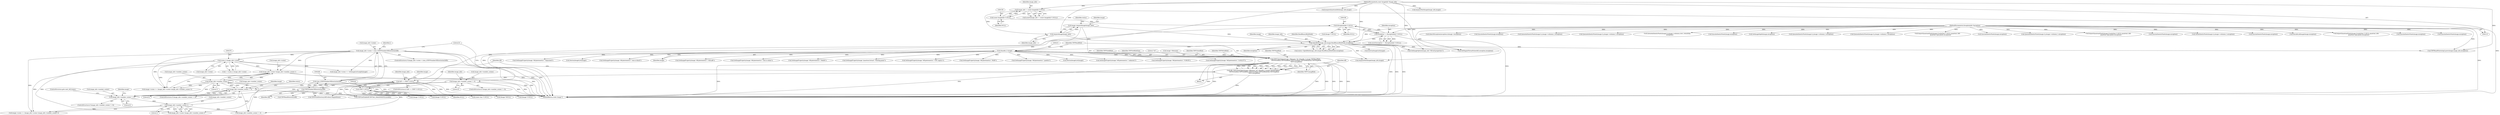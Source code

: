 digraph "0_ImageMagick_f8877abac8e568b2f339cca70c2c3c1b6eaec288@pointer" {
"1003306" [label="(Call,image_info->scene+image_info->number_scenes-1)"];
"1000263" [label="(Call,image_info->scene < (size_t)TIFFNumberOfDirectories(tiff))"];
"1000267" [label="(Call,(size_t)TIFFNumberOfDirectories(tiff))"];
"1000269" [label="(Call,TIFFNumberOfDirectories(tiff))"];
"1000241" [label="(Call,tiff == (TIFF *) NULL)"];
"1000223" [label="(Call,tiff=TIFFClientOpen(image->filename,\"rb\",(thandle_t) image,TIFFReadBlob,\n    TIFFWriteBlob,TIFFSeekBlob,TIFFCloseBlob,TIFFGetBlobSize,TIFFMapBlob,\n    TIFFUnmapBlob))"];
"1000225" [label="(Call,TIFFClientOpen(image->filename,\"rb\",(thandle_t) image,TIFFReadBlob,\n    TIFFWriteBlob,TIFFSeekBlob,TIFFCloseBlob,TIFFGetBlobSize,TIFFMapBlob,\n    TIFFUnmapBlob))"];
"1000230" [label="(Call,(thandle_t) image)"];
"1000200" [label="(Call,OpenBlob(image_info,image,ReadBinaryBlobMode,exception))"];
"1000196" [label="(Call,AcquireImage(image_info))"];
"1000156" [label="(Call,image_info != (const ImageInfo *) NULL)"];
"1000116" [label="(MethodParameterIn,const ImageInfo *image_info)"];
"1000158" [label="(Call,(const ImageInfo *) NULL)"];
"1000194" [label="(Call,image=AcquireImage(image_info))"];
"1000183" [label="(Call,exception != (ExceptionInfo *) NULL)"];
"1000117" [label="(MethodParameterIn,ExceptionInfo *exception)"];
"1000185" [label="(Call,(ExceptionInfo *) NULL)"];
"1000243" [label="(Call,(TIFF *) NULL)"];
"1000278" [label="(Call,(ssize_t) image_info->scene)"];
"1003310" [label="(Call,image_info->number_scenes-1)"];
"1003296" [label="(Call,image_info->number_scenes != 0)"];
"1001519" [label="(Call,image_info->number_scenes-1)"];
"1001505" [label="(Call,image_info->number_scenes != 0)"];
"1000256" [label="(Call,image_info->number_scenes != 0)"];
"1003381" [label="(Call,image_info->number_scenes != 0)"];
"1000202" [label="(Identifier,image)"];
"1000182" [label="(Call,assert(exception != (ExceptionInfo *) NULL))"];
"1001515" [label="(Call,image_info->scene+image_info->number_scenes-1)"];
"1000212" [label="(Call,DestroyImageList(image))"];
"1002990" [label="(Call,SyncAuthenticPixels(image,exception))"];
"1000276" [label="(Call,i < (ssize_t) image_info->scene)"];
"1000194" [label="(Call,image=AcquireImage(image_info))"];
"1001494" [label="(Call,GetImageDepth(image,exception))"];
"1000278" [label="(Call,(ssize_t) image_info->scene)"];
"1000197" [label="(Identifier,image_info)"];
"1001115" [label="(Call,AcquireQuantumInfo(image_info,image))"];
"1001509" [label="(Literal,0)"];
"1003137" [label="(Call,QueueAuthenticPixels(image,0,y,image->columns,1,exception))"];
"1000514" [label="(Call,SetImageProperty(image,\"tiff:photometric\",\"LOGLUV\"))"];
"1000257" [label="(Call,image_info->number_scenes)"];
"1000345" [label="(Call,TIFFPrintDirectory(tiff,stdout,MagickFalse))"];
"1000236" [label="(Identifier,TIFFCloseBlob)"];
"1000260" [label="(Literal,0)"];
"1000532" [label="(Call,SetImageProperty(image,\"tiff:photometric\",\"separated\"))"];
"1002329" [label="(Call,QueueAuthenticPixels(image,0,y,image->columns,1,exception))"];
"1000249" [label="(Call,DestroyImageList(image))"];
"1000117" [label="(MethodParameterIn,ExceptionInfo *exception)"];
"1000234" [label="(Identifier,TIFFWriteBlob)"];
"1001511" [label="(Call,image->scene >= (image_info->scene+image_info->number_scenes-1))"];
"1000195" [label="(Identifier,image)"];
"1001523" [label="(Literal,1)"];
"1003302" [label="(Call,image->scene >= (image_info->scene+image_info->number_scenes-1))"];
"1001504" [label="(ControlStructure,if (image_info->number_scenes != 0))"];
"1001519" [label="(Call,image_info->number_scenes-1)"];
"1003406" [label="(MethodReturn,static Image *)"];
"1000199" [label="(Identifier,status)"];
"1003314" [label="(Literal,1)"];
"1003306" [label="(Call,image_info->scene+image_info->number_scenes-1)"];
"1000238" [label="(Identifier,TIFFMapBlob)"];
"1000158" [label="(Call,(const ImageInfo *) NULL)"];
"1000241" [label="(Call,tiff == (TIFF *) NULL)"];
"1003297" [label="(Call,image_info->number_scenes)"];
"1000460" [label="(Call,SetImageProperty(image,\"tiff:photometric\",\"min-is-black\"))"];
"1003311" [label="(Call,image_info->number_scenes)"];
"1000736" [label="(Call,(const char *) NULL)"];
"1000269" [label="(Call,TIFFNumberOfDirectories(tiff))"];
"1000232" [label="(Identifier,image)"];
"1002244" [label="(Call,ImportQuantumPixels(image,(CacheView *) NULL,quantum_info,\n              quantum_type,pixels,exception))"];
"1003304" [label="(Identifier,image)"];
"1000184" [label="(Identifier,exception)"];
"1000233" [label="(Identifier,TIFFReadBlob)"];
"1000265" [label="(Identifier,image_info)"];
"1000160" [label="(Identifier,NULL)"];
"1000496" [label="(Call,SetImageProperty(image,\"tiff:photometric\",\"CIELAB\"))"];
"1000280" [label="(Call,image_info->scene)"];
"1000196" [label="(Call,AcquireImage(image_info))"];
"1000155" [label="(Call,assert(image_info != (const ImageInfo *) NULL))"];
"1000248" [label="(Identifier,image)"];
"1002450" [label="(Call,SyncAuthenticPixels(image,exception))"];
"1002510" [label="(Call,QueueAuthenticPixels(image,0,y,image->columns,1,exception))"];
"1000156" [label="(Call,image_info != (const ImageInfo *) NULL)"];
"1001513" [label="(Identifier,image)"];
"1000262" [label="(ControlStructure,if (image_info->scene < (size_t)TIFFNumberOfDirectories(tiff)))"];
"1001867" [label="(Call,ImportQuantumPixels(image,(CacheView *) NULL,quantum_info,\n            quantum_type,pixels,exception))"];
"1000201" [label="(Identifier,image_info)"];
"1002629" [label="(Call,SyncAuthenticPixels(image,exception))"];
"1002158" [label="(Call,GetAuthenticPixels(image,0,y,image->columns,1,exception))"];
"1000469" [label="(Call,SetImageProperty(image,\"tiff:photometric\",\"min-is-white\"))"];
"1000310" [label="(Call,AcquireNextImage(image_info,image))"];
"1003400" [label="(Call,(Image *)NULL)"];
"1000290" [label="(Call,TIFFReadDirectory(tiff))"];
"1000258" [label="(Identifier,image_info)"];
"1002077" [label="(Call,SyncAuthenticPixels(image,exception))"];
"1003265" [label="(Call,DecodeLabImage(image,exception))"];
"1000523" [label="(Call,SetImageProperty(image,\"tiff:photometric\",\"MASK\"))"];
"1003317" [label="(Identifier,status)"];
"1000449" [label="(Call,SetImageProperty(image,\"quantum:format\",\"floating-point\"))"];
"1000220" [label="(Call,SetMagickThreadValue(tiff_exception,exception))"];
"1000263" [label="(Call,image_info->scene < (size_t)TIFFNumberOfDirectories(tiff))"];
"1000223" [label="(Call,tiff=TIFFClientOpen(image->filename,\"rb\",(thandle_t) image,TIFFReadBlob,\n    TIFFWriteBlob,TIFFSeekBlob,TIFFCloseBlob,TIFFGetBlobSize,TIFFMapBlob,\n    TIFFUnmapBlob))"];
"1000307" [label="(Call,(Image *) NULL)"];
"1003310" [label="(Call,image_info->number_scenes-1)"];
"1000352" [label="(Call,TIFFGetField(tiff,TIFFTAG_IMAGEWIDTH,&width))"];
"1000252" [label="(Call,(Image *) NULL)"];
"1000116" [label="(MethodParameterIn,const ImageInfo *image_info)"];
"1000225" [label="(Call,TIFFClientOpen(image->filename,\"rb\",(thandle_t) image,TIFFReadBlob,\n    TIFFWriteBlob,TIFFSeekBlob,TIFFCloseBlob,TIFFGetBlobSize,TIFFMapBlob,\n    TIFFUnmapBlob))"];
"1002066" [label="(Call,ImportQuantumPixels(image,(CacheView *) NULL,quantum_info,\n            quantum_type,pixels,exception))"];
"1000239" [label="(Identifier,TIFFUnmapBlob)"];
"1000215" [label="(Call,(Image *) NULL)"];
"1000256" [label="(Call,image_info->number_scenes != 0)"];
"1000118" [label="(Block,)"];
"1003300" [label="(Literal,0)"];
"1000203" [label="(Identifier,ReadBinaryBlobMode)"];
"1002255" [label="(Call,SyncAuthenticPixels(image,exception))"];
"1000157" [label="(Identifier,image_info)"];
"1001530" [label="(ControlStructure,goto next_tiff_frame;)"];
"1003376" [label="(Call,TIFFReadPhotoshopLayers(image,image_info,exception))"];
"1000505" [label="(Call,SetImageProperty(image,\"tiff:photometric\",\"CIE Log2(L)\"))"];
"1000230" [label="(Call,(thandle_t) image)"];
"1000264" [label="(Call,image_info->scene)"];
"1000183" [label="(Call,exception != (ExceptionInfo *) NULL)"];
"1000200" [label="(Call,OpenBlob(image_info,image,ReadBinaryBlobMode,exception))"];
"1000242" [label="(Identifier,tiff)"];
"1001878" [label="(Call,SyncAuthenticPixels(image,exception))"];
"1000487" [label="(Call,SetImageProperty(image,\"tiff:photometric\",\"RGB\"))"];
"1000185" [label="(Call,(ExceptionInfo *) NULL)"];
"1000317" [label="(Call,(Image *) NULL)"];
"1000274" [label="(Identifier,i)"];
"1000339" [label="(Literal,0)"];
"1001506" [label="(Call,image_info->number_scenes)"];
"1000478" [label="(Call,SetImageProperty(image,\"tiff:photometric\",\"palette\"))"];
"1000304" [label="(Call,DestroyImageList(image))"];
"1000267" [label="(Call,(size_t)TIFFNumberOfDirectories(tiff))"];
"1003388" [label="(Call,image_info->scene >= GetImageListLength(image))"];
"1001546" [label="(Call,InheritException(exception,&image->exception))"];
"1003330" [label="(Call,AcquireNextImage(image_info,image))"];
"1000270" [label="(Identifier,tiff)"];
"1000224" [label="(Identifier,tiff)"];
"1000255" [label="(ControlStructure,if (image_info->number_scenes != 0))"];
"1000235" [label="(Identifier,TIFFSeekBlob)"];
"1003218" [label="(Call,SyncAuthenticPixels(image,exception))"];
"1000187" [label="(Identifier,NULL)"];
"1002048" [label="(Call,QueueAuthenticPixels(image,0,y,image->columns,1,exception))"];
"1001505" [label="(Call,image_info->number_scenes != 0)"];
"1003307" [label="(Call,image_info->scene)"];
"1000729" [label="(Call,GetImageOption(image_info,\"tiff:exif-properties\"))"];
"1000237" [label="(Identifier,TIFFGetBlobSize)"];
"1000204" [label="(Identifier,exception)"];
"1003295" [label="(ControlStructure,if (image_info->number_scenes != 0))"];
"1001849" [label="(Call,QueueAuthenticPixels(image,0,y,image->columns,1,exception))"];
"1000240" [label="(ControlStructure,if (tiff == (TIFF *) NULL))"];
"1000245" [label="(Identifier,NULL)"];
"1000243" [label="(Call,(TIFF *) NULL)"];
"1003296" [label="(Call,image_info->number_scenes != 0)"];
"1000229" [label="(Literal,\"rb\")"];
"1000550" [label="(Call,SetImageProperty(image,\"tiff:photometric\",\"unknown\"))"];
"1001520" [label="(Call,image_info->number_scenes)"];
"1002785" [label="(Call,QueueAuthenticPixels(image,0,y,image->columns,rows_remaining,\n            exception))"];
"1000198" [label="(Call,status=OpenBlob(image_info,image,ReadBinaryBlobMode,exception))"];
"1000226" [label="(Call,image->filename)"];
"1000541" [label="(Call,SetImageProperty(image,\"tiff:photometric\",\"YCBCR\"))"];
"1003306" -> "1003302"  [label="AST: "];
"1003306" -> "1003310"  [label="CFG: "];
"1003307" -> "1003306"  [label="AST: "];
"1003310" -> "1003306"  [label="AST: "];
"1003302" -> "1003306"  [label="CFG: "];
"1003306" -> "1003406"  [label="DDG: "];
"1003306" -> "1003406"  [label="DDG: "];
"1000263" -> "1003306"  [label="DDG: "];
"1000278" -> "1003306"  [label="DDG: "];
"1003310" -> "1003306"  [label="DDG: "];
"1003310" -> "1003306"  [label="DDG: "];
"1000263" -> "1000262"  [label="AST: "];
"1000263" -> "1000267"  [label="CFG: "];
"1000264" -> "1000263"  [label="AST: "];
"1000267" -> "1000263"  [label="AST: "];
"1000274" -> "1000263"  [label="CFG: "];
"1000339" -> "1000263"  [label="CFG: "];
"1000263" -> "1003406"  [label="DDG: "];
"1000263" -> "1003406"  [label="DDG: "];
"1000263" -> "1003406"  [label="DDG: "];
"1000267" -> "1000263"  [label="DDG: "];
"1000263" -> "1000278"  [label="DDG: "];
"1000263" -> "1001511"  [label="DDG: "];
"1000263" -> "1001515"  [label="DDG: "];
"1000263" -> "1003302"  [label="DDG: "];
"1000263" -> "1003388"  [label="DDG: "];
"1000267" -> "1000269"  [label="CFG: "];
"1000268" -> "1000267"  [label="AST: "];
"1000269" -> "1000267"  [label="AST: "];
"1000267" -> "1003406"  [label="DDG: "];
"1000269" -> "1000267"  [label="DDG: "];
"1000269" -> "1000270"  [label="CFG: "];
"1000270" -> "1000269"  [label="AST: "];
"1000241" -> "1000269"  [label="DDG: "];
"1000269" -> "1000290"  [label="DDG: "];
"1000269" -> "1000345"  [label="DDG: "];
"1000269" -> "1000352"  [label="DDG: "];
"1000241" -> "1000240"  [label="AST: "];
"1000241" -> "1000243"  [label="CFG: "];
"1000242" -> "1000241"  [label="AST: "];
"1000243" -> "1000241"  [label="AST: "];
"1000248" -> "1000241"  [label="CFG: "];
"1000258" -> "1000241"  [label="CFG: "];
"1000241" -> "1003406"  [label="DDG: "];
"1000241" -> "1003406"  [label="DDG: "];
"1000241" -> "1003406"  [label="DDG: "];
"1000223" -> "1000241"  [label="DDG: "];
"1000243" -> "1000241"  [label="DDG: "];
"1000241" -> "1000345"  [label="DDG: "];
"1000241" -> "1000352"  [label="DDG: "];
"1000223" -> "1000118"  [label="AST: "];
"1000223" -> "1000225"  [label="CFG: "];
"1000224" -> "1000223"  [label="AST: "];
"1000225" -> "1000223"  [label="AST: "];
"1000242" -> "1000223"  [label="CFG: "];
"1000223" -> "1003406"  [label="DDG: "];
"1000225" -> "1000223"  [label="DDG: "];
"1000225" -> "1000223"  [label="DDG: "];
"1000225" -> "1000223"  [label="DDG: "];
"1000225" -> "1000223"  [label="DDG: "];
"1000225" -> "1000223"  [label="DDG: "];
"1000225" -> "1000223"  [label="DDG: "];
"1000225" -> "1000223"  [label="DDG: "];
"1000225" -> "1000223"  [label="DDG: "];
"1000225" -> "1000223"  [label="DDG: "];
"1000225" -> "1000223"  [label="DDG: "];
"1000225" -> "1000239"  [label="CFG: "];
"1000226" -> "1000225"  [label="AST: "];
"1000229" -> "1000225"  [label="AST: "];
"1000230" -> "1000225"  [label="AST: "];
"1000233" -> "1000225"  [label="AST: "];
"1000234" -> "1000225"  [label="AST: "];
"1000235" -> "1000225"  [label="AST: "];
"1000236" -> "1000225"  [label="AST: "];
"1000237" -> "1000225"  [label="AST: "];
"1000238" -> "1000225"  [label="AST: "];
"1000239" -> "1000225"  [label="AST: "];
"1000225" -> "1003406"  [label="DDG: "];
"1000225" -> "1003406"  [label="DDG: "];
"1000225" -> "1003406"  [label="DDG: "];
"1000225" -> "1003406"  [label="DDG: "];
"1000225" -> "1003406"  [label="DDG: "];
"1000225" -> "1003406"  [label="DDG: "];
"1000225" -> "1003406"  [label="DDG: "];
"1000225" -> "1003406"  [label="DDG: "];
"1000225" -> "1003406"  [label="DDG: "];
"1000230" -> "1000225"  [label="DDG: "];
"1000230" -> "1000232"  [label="CFG: "];
"1000231" -> "1000230"  [label="AST: "];
"1000232" -> "1000230"  [label="AST: "];
"1000233" -> "1000230"  [label="CFG: "];
"1000200" -> "1000230"  [label="DDG: "];
"1000230" -> "1000249"  [label="DDG: "];
"1000230" -> "1000304"  [label="DDG: "];
"1000230" -> "1000310"  [label="DDG: "];
"1000230" -> "1000449"  [label="DDG: "];
"1000230" -> "1000460"  [label="DDG: "];
"1000230" -> "1000469"  [label="DDG: "];
"1000230" -> "1000478"  [label="DDG: "];
"1000230" -> "1000487"  [label="DDG: "];
"1000230" -> "1000496"  [label="DDG: "];
"1000230" -> "1000505"  [label="DDG: "];
"1000230" -> "1000514"  [label="DDG: "];
"1000230" -> "1000523"  [label="DDG: "];
"1000230" -> "1000532"  [label="DDG: "];
"1000230" -> "1000541"  [label="DDG: "];
"1000230" -> "1000550"  [label="DDG: "];
"1000200" -> "1000198"  [label="AST: "];
"1000200" -> "1000204"  [label="CFG: "];
"1000201" -> "1000200"  [label="AST: "];
"1000202" -> "1000200"  [label="AST: "];
"1000203" -> "1000200"  [label="AST: "];
"1000204" -> "1000200"  [label="AST: "];
"1000198" -> "1000200"  [label="CFG: "];
"1000200" -> "1003406"  [label="DDG: "];
"1000200" -> "1003406"  [label="DDG: "];
"1000200" -> "1003406"  [label="DDG: "];
"1000200" -> "1000198"  [label="DDG: "];
"1000200" -> "1000198"  [label="DDG: "];
"1000200" -> "1000198"  [label="DDG: "];
"1000200" -> "1000198"  [label="DDG: "];
"1000196" -> "1000200"  [label="DDG: "];
"1000116" -> "1000200"  [label="DDG: "];
"1000194" -> "1000200"  [label="DDG: "];
"1000183" -> "1000200"  [label="DDG: "];
"1000117" -> "1000200"  [label="DDG: "];
"1000200" -> "1000212"  [label="DDG: "];
"1000200" -> "1000220"  [label="DDG: "];
"1000200" -> "1000310"  [label="DDG: "];
"1000200" -> "1000729"  [label="DDG: "];
"1000200" -> "1003376"  [label="DDG: "];
"1000196" -> "1000194"  [label="AST: "];
"1000196" -> "1000197"  [label="CFG: "];
"1000197" -> "1000196"  [label="AST: "];
"1000194" -> "1000196"  [label="CFG: "];
"1000196" -> "1000194"  [label="DDG: "];
"1000156" -> "1000196"  [label="DDG: "];
"1000116" -> "1000196"  [label="DDG: "];
"1000156" -> "1000155"  [label="AST: "];
"1000156" -> "1000158"  [label="CFG: "];
"1000157" -> "1000156"  [label="AST: "];
"1000158" -> "1000156"  [label="AST: "];
"1000155" -> "1000156"  [label="CFG: "];
"1000156" -> "1003406"  [label="DDG: "];
"1000156" -> "1000155"  [label="DDG: "];
"1000156" -> "1000155"  [label="DDG: "];
"1000116" -> "1000156"  [label="DDG: "];
"1000158" -> "1000156"  [label="DDG: "];
"1000116" -> "1000115"  [label="AST: "];
"1000116" -> "1003406"  [label="DDG: "];
"1000116" -> "1000310"  [label="DDG: "];
"1000116" -> "1000729"  [label="DDG: "];
"1000116" -> "1001115"  [label="DDG: "];
"1000116" -> "1003330"  [label="DDG: "];
"1000116" -> "1003376"  [label="DDG: "];
"1000158" -> "1000160"  [label="CFG: "];
"1000159" -> "1000158"  [label="AST: "];
"1000160" -> "1000158"  [label="AST: "];
"1000158" -> "1000185"  [label="DDG: "];
"1000194" -> "1000118"  [label="AST: "];
"1000195" -> "1000194"  [label="AST: "];
"1000199" -> "1000194"  [label="CFG: "];
"1000194" -> "1003406"  [label="DDG: "];
"1000183" -> "1000182"  [label="AST: "];
"1000183" -> "1000185"  [label="CFG: "];
"1000184" -> "1000183"  [label="AST: "];
"1000185" -> "1000183"  [label="AST: "];
"1000182" -> "1000183"  [label="CFG: "];
"1000183" -> "1003406"  [label="DDG: "];
"1000183" -> "1000182"  [label="DDG: "];
"1000183" -> "1000182"  [label="DDG: "];
"1000117" -> "1000183"  [label="DDG: "];
"1000185" -> "1000183"  [label="DDG: "];
"1000117" -> "1000115"  [label="AST: "];
"1000117" -> "1003406"  [label="DDG: "];
"1000117" -> "1000220"  [label="DDG: "];
"1000117" -> "1001494"  [label="DDG: "];
"1000117" -> "1001546"  [label="DDG: "];
"1000117" -> "1001849"  [label="DDG: "];
"1000117" -> "1001867"  [label="DDG: "];
"1000117" -> "1001878"  [label="DDG: "];
"1000117" -> "1002048"  [label="DDG: "];
"1000117" -> "1002066"  [label="DDG: "];
"1000117" -> "1002077"  [label="DDG: "];
"1000117" -> "1002158"  [label="DDG: "];
"1000117" -> "1002244"  [label="DDG: "];
"1000117" -> "1002255"  [label="DDG: "];
"1000117" -> "1002329"  [label="DDG: "];
"1000117" -> "1002450"  [label="DDG: "];
"1000117" -> "1002510"  [label="DDG: "];
"1000117" -> "1002629"  [label="DDG: "];
"1000117" -> "1002785"  [label="DDG: "];
"1000117" -> "1002990"  [label="DDG: "];
"1000117" -> "1003137"  [label="DDG: "];
"1000117" -> "1003218"  [label="DDG: "];
"1000117" -> "1003265"  [label="DDG: "];
"1000117" -> "1003376"  [label="DDG: "];
"1000185" -> "1000187"  [label="CFG: "];
"1000186" -> "1000185"  [label="AST: "];
"1000187" -> "1000185"  [label="AST: "];
"1000185" -> "1000215"  [label="DDG: "];
"1000185" -> "1000243"  [label="DDG: "];
"1000243" -> "1000245"  [label="CFG: "];
"1000244" -> "1000243"  [label="AST: "];
"1000245" -> "1000243"  [label="AST: "];
"1000243" -> "1003406"  [label="DDG: "];
"1000243" -> "1000252"  [label="DDG: "];
"1000243" -> "1000307"  [label="DDG: "];
"1000243" -> "1000317"  [label="DDG: "];
"1000243" -> "1000736"  [label="DDG: "];
"1000243" -> "1003400"  [label="DDG: "];
"1000278" -> "1000276"  [label="AST: "];
"1000278" -> "1000280"  [label="CFG: "];
"1000279" -> "1000278"  [label="AST: "];
"1000280" -> "1000278"  [label="AST: "];
"1000276" -> "1000278"  [label="CFG: "];
"1000278" -> "1003406"  [label="DDG: "];
"1000278" -> "1000276"  [label="DDG: "];
"1000278" -> "1001511"  [label="DDG: "];
"1000278" -> "1001515"  [label="DDG: "];
"1000278" -> "1003302"  [label="DDG: "];
"1000278" -> "1003388"  [label="DDG: "];
"1003310" -> "1003314"  [label="CFG: "];
"1003311" -> "1003310"  [label="AST: "];
"1003314" -> "1003310"  [label="AST: "];
"1003310" -> "1003406"  [label="DDG: "];
"1003310" -> "1001505"  [label="DDG: "];
"1003310" -> "1003296"  [label="DDG: "];
"1003310" -> "1003302"  [label="DDG: "];
"1003310" -> "1003302"  [label="DDG: "];
"1003296" -> "1003310"  [label="DDG: "];
"1003310" -> "1003381"  [label="DDG: "];
"1003296" -> "1003295"  [label="AST: "];
"1003296" -> "1003300"  [label="CFG: "];
"1003297" -> "1003296"  [label="AST: "];
"1003300" -> "1003296"  [label="AST: "];
"1003304" -> "1003296"  [label="CFG: "];
"1003317" -> "1003296"  [label="CFG: "];
"1003296" -> "1003406"  [label="DDG: "];
"1003296" -> "1003406"  [label="DDG: "];
"1003296" -> "1001505"  [label="DDG: "];
"1001519" -> "1003296"  [label="DDG: "];
"1001505" -> "1003296"  [label="DDG: "];
"1000256" -> "1003296"  [label="DDG: "];
"1003296" -> "1003381"  [label="DDG: "];
"1001519" -> "1001515"  [label="AST: "];
"1001519" -> "1001523"  [label="CFG: "];
"1001520" -> "1001519"  [label="AST: "];
"1001523" -> "1001519"  [label="AST: "];
"1001515" -> "1001519"  [label="CFG: "];
"1001519" -> "1001511"  [label="DDG: "];
"1001519" -> "1001511"  [label="DDG: "];
"1001519" -> "1001515"  [label="DDG: "];
"1001519" -> "1001515"  [label="DDG: "];
"1001505" -> "1001519"  [label="DDG: "];
"1001519" -> "1003381"  [label="DDG: "];
"1001505" -> "1001504"  [label="AST: "];
"1001505" -> "1001509"  [label="CFG: "];
"1001506" -> "1001505"  [label="AST: "];
"1001509" -> "1001505"  [label="AST: "];
"1001513" -> "1001505"  [label="CFG: "];
"1001530" -> "1001505"  [label="CFG: "];
"1000256" -> "1001505"  [label="DDG: "];
"1000256" -> "1000255"  [label="AST: "];
"1000256" -> "1000260"  [label="CFG: "];
"1000257" -> "1000256"  [label="AST: "];
"1000260" -> "1000256"  [label="AST: "];
"1000265" -> "1000256"  [label="CFG: "];
"1000339" -> "1000256"  [label="CFG: "];
"1000256" -> "1003406"  [label="DDG: "];
"1000256" -> "1003406"  [label="DDG: "];
"1000256" -> "1003381"  [label="DDG: "];
}
